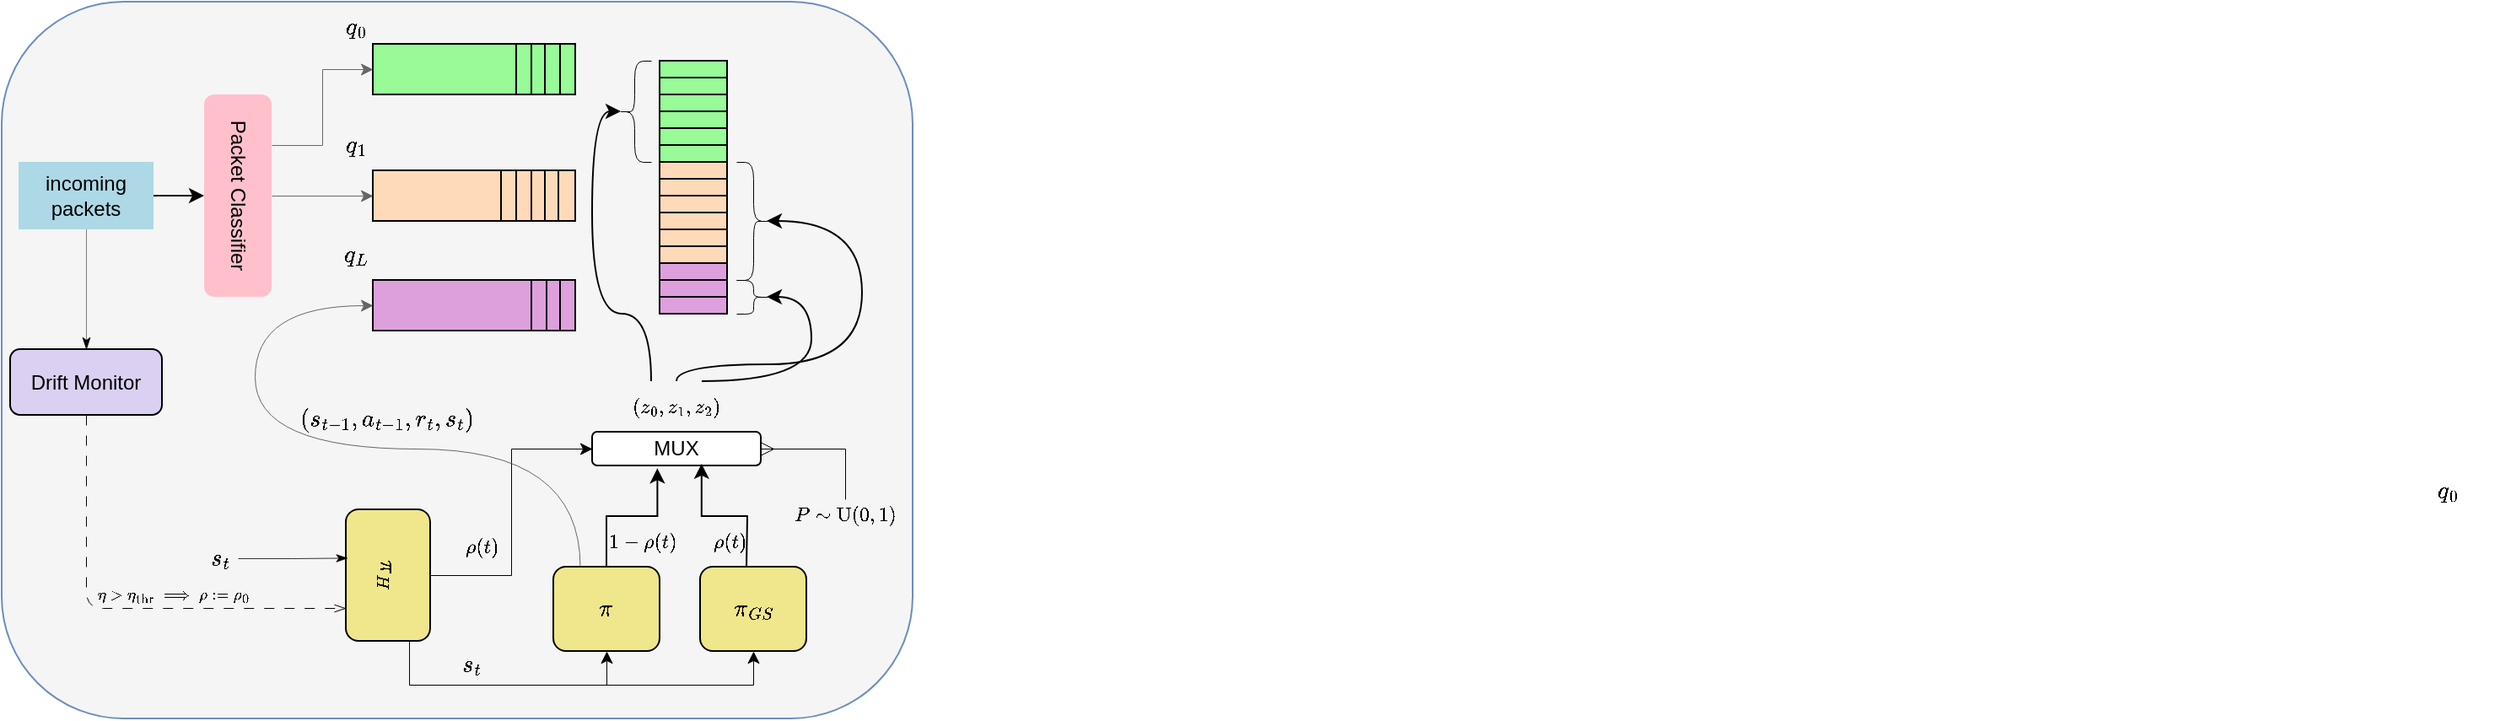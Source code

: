 <mxfile version="22.0.0" type="github">
  <diagram name="Page-1" id="48yRJna23telFu0YNoEB">
    <mxGraphModel dx="952" dy="544" grid="1" gridSize="10" guides="1" tooltips="1" connect="1" arrows="1" fold="1" page="1" pageScale="1" pageWidth="850" pageHeight="1100" math="1" shadow="0">
      <root>
        <mxCell id="0" />
        <mxCell id="1" parent="0" />
        <mxCell id="Teats__p5hXg-xirP8DH-14" value="" style="rounded=1;whiteSpace=wrap;html=1;fillColor=#f5f5f5;strokeColor=#6c8ebf;arcSize=17;gradientColor=none;" parent="1" vertex="1">
          <mxGeometry x="110" y="95" width="540" height="425" as="geometry" />
        </mxCell>
        <mxCell id="Teats__p5hXg-xirP8DH-6" style="edgeStyle=orthogonalEdgeStyle;rounded=0;orthogonalLoop=1;jettySize=auto;html=1;exitX=1;exitY=0.5;exitDx=0;exitDy=0;entryX=0.5;entryY=1;entryDx=0;entryDy=0;" parent="1" source="Teats__p5hXg-xirP8DH-1" target="Teats__p5hXg-xirP8DH-2" edge="1">
          <mxGeometry relative="1" as="geometry" />
        </mxCell>
        <mxCell id="Teats__p5hXg-xirP8DH-80" style="edgeStyle=orthogonalEdgeStyle;rounded=0;orthogonalLoop=1;jettySize=auto;html=1;exitX=0.5;exitY=1;exitDx=0;exitDy=0;entryX=0.5;entryY=0;entryDx=0;entryDy=0;dashed=1;dashPattern=1 1;strokeWidth=0.5;endArrow=classicThin;endFill=1;" parent="1" source="Teats__p5hXg-xirP8DH-1" target="Teats__p5hXg-xirP8DH-79" edge="1">
          <mxGeometry relative="1" as="geometry" />
        </mxCell>
        <mxCell id="Teats__p5hXg-xirP8DH-1" value="incoming packets" style="rounded=0;whiteSpace=wrap;html=1;fillColor=#add8e6;strokeColor=none;" parent="1" vertex="1">
          <mxGeometry x="120" y="190" width="80" height="40" as="geometry" />
        </mxCell>
        <mxCell id="Teats__p5hXg-xirP8DH-8" style="edgeStyle=orthogonalEdgeStyle;rounded=0;orthogonalLoop=1;jettySize=auto;html=1;exitX=0.5;exitY=0;exitDx=0;exitDy=0;entryX=0;entryY=0.5;entryDx=0;entryDy=0;strokeWidth=0.5;fillColor=#f5f5f5;strokeColor=#666666;" parent="1" source="Teats__p5hXg-xirP8DH-2" target="Teats__p5hXg-xirP8DH-4" edge="1">
          <mxGeometry relative="1" as="geometry" />
        </mxCell>
        <mxCell id="Teats__p5hXg-xirP8DH-10" style="edgeStyle=orthogonalEdgeStyle;rounded=0;orthogonalLoop=1;jettySize=auto;html=1;exitX=0.25;exitY=0;exitDx=0;exitDy=0;entryX=0;entryY=0.5;entryDx=0;entryDy=0;strokeWidth=0.5;fillColor=#f5f5f5;strokeColor=#666666;" parent="1" source="Teats__p5hXg-xirP8DH-2" target="Teats__p5hXg-xirP8DH-3" edge="1">
          <mxGeometry relative="1" as="geometry" />
        </mxCell>
        <mxCell id="Teats__p5hXg-xirP8DH-2" value="Packet Classifier" style="rounded=1;whiteSpace=wrap;html=1;rotation=90;fillColor=#ffc0cb;strokeColor=none;" parent="1" vertex="1">
          <mxGeometry x="190" y="190" width="120" height="40" as="geometry" />
        </mxCell>
        <mxCell id="Teats__p5hXg-xirP8DH-3" value="" style="rounded=0;whiteSpace=wrap;html=1;fillColor=#98fb98;strokeColor=default;" parent="1" vertex="1">
          <mxGeometry x="330" y="120" width="120" height="30" as="geometry" />
        </mxCell>
        <mxCell id="Teats__p5hXg-xirP8DH-4" value="" style="rounded=0;whiteSpace=wrap;html=1;fillColor=#ffdab9;strokeColor=default;" parent="1" vertex="1">
          <mxGeometry x="330" y="195" width="120" height="30" as="geometry" />
        </mxCell>
        <mxCell id="Teats__p5hXg-xirP8DH-5" value="" style="rounded=0;whiteSpace=wrap;html=1;fillColor=#dda0dd;strokeColor=default;fontColor=#ffffff;" parent="1" vertex="1">
          <mxGeometry x="330" y="260" width="120" height="30" as="geometry" />
        </mxCell>
        <mxCell id="Teats__p5hXg-xirP8DH-11" value="\(q_{0}\)" style="text;html=1;strokeColor=none;fillColor=none;align=center;verticalAlign=middle;whiteSpace=wrap;rounded=0;" parent="1" vertex="1">
          <mxGeometry x="1530" y="370" width="60" height="30" as="geometry" />
        </mxCell>
        <mxCell id="Teats__p5hXg-xirP8DH-12" value="\(q_{1}\)" style="text;html=1;strokeColor=none;fillColor=none;align=center;verticalAlign=middle;whiteSpace=wrap;rounded=0;" parent="1" vertex="1">
          <mxGeometry x="290" y="165" width="60" height="30" as="geometry" />
        </mxCell>
        <mxCell id="Teats__p5hXg-xirP8DH-16" value="\(q_{0}\)" style="text;html=1;strokeColor=none;fillColor=none;align=center;verticalAlign=middle;whiteSpace=wrap;rounded=0;" parent="1" vertex="1">
          <mxGeometry x="290" y="95" width="60" height="30" as="geometry" />
        </mxCell>
        <mxCell id="Teats__p5hXg-xirP8DH-17" value="\(q_{L}\)" style="text;html=1;strokeColor=none;fillColor=none;align=center;verticalAlign=middle;whiteSpace=wrap;rounded=0;" parent="1" vertex="1">
          <mxGeometry x="290" y="230" width="60" height="30" as="geometry" />
        </mxCell>
        <mxCell id="Teats__p5hXg-xirP8DH-98" style="edgeStyle=orthogonalEdgeStyle;rounded=0;orthogonalLoop=1;jettySize=auto;html=1;exitX=0.5;exitY=0;exitDx=0;exitDy=0;entryX=0;entryY=0.5;entryDx=0;entryDy=0;strokeWidth=0.5;" parent="1" source="Teats__p5hXg-xirP8DH-18" target="Teats__p5hXg-xirP8DH-89" edge="1">
          <mxGeometry relative="1" as="geometry" />
        </mxCell>
        <mxCell id="oeFOPrnxt1-oT4scv9o3-5" style="edgeStyle=orthogonalEdgeStyle;rounded=0;orthogonalLoop=1;jettySize=auto;html=1;exitX=1;exitY=0.25;exitDx=0;exitDy=0;entryX=0.5;entryY=1;entryDx=0;entryDy=0;strokeWidth=0.5;" edge="1" parent="1" source="Teats__p5hXg-xirP8DH-18" target="Teats__p5hXg-xirP8DH-20">
          <mxGeometry relative="1" as="geometry" />
        </mxCell>
        <mxCell id="oeFOPrnxt1-oT4scv9o3-6" style="edgeStyle=orthogonalEdgeStyle;rounded=0;orthogonalLoop=1;jettySize=auto;html=1;exitX=1;exitY=0.25;exitDx=0;exitDy=0;entryX=0.5;entryY=1;entryDx=0;entryDy=0;strokeWidth=0.5;" edge="1" parent="1" source="Teats__p5hXg-xirP8DH-18" target="Teats__p5hXg-xirP8DH-41">
          <mxGeometry relative="1" as="geometry" />
        </mxCell>
        <mxCell id="Teats__p5hXg-xirP8DH-18" value="\(\pi_{H}\)" style="rounded=1;whiteSpace=wrap;html=1;rotation=90;fillColor=#f0e68c;" parent="1" vertex="1">
          <mxGeometry x="300" y="410" width="78" height="50" as="geometry" />
        </mxCell>
        <mxCell id="oeFOPrnxt1-oT4scv9o3-18" style="edgeStyle=orthogonalEdgeStyle;rounded=0;orthogonalLoop=1;jettySize=auto;html=1;exitX=0.25;exitY=0;exitDx=0;exitDy=0;entryX=0;entryY=0.5;entryDx=0;entryDy=0;curved=1;strokeWidth=0.5;fillColor=#f5f5f5;strokeColor=#666666;" edge="1" parent="1" source="Teats__p5hXg-xirP8DH-20" target="Teats__p5hXg-xirP8DH-5">
          <mxGeometry relative="1" as="geometry">
            <Array as="points">
              <mxPoint x="453" y="360" />
              <mxPoint x="260" y="360" />
              <mxPoint x="260" y="275" />
            </Array>
          </mxGeometry>
        </mxCell>
        <mxCell id="Teats__p5hXg-xirP8DH-20" value="\(\pi\)" style="rounded=1;whiteSpace=wrap;html=1;fillColor=#f0e68c;" parent="1" vertex="1">
          <mxGeometry x="437" y="430" width="63" height="50" as="geometry" />
        </mxCell>
        <mxCell id="Teats__p5hXg-xirP8DH-25" style="edgeStyle=orthogonalEdgeStyle;rounded=0;orthogonalLoop=1;jettySize=auto;html=1;exitX=0.75;exitY=0;exitDx=0;exitDy=0;entryX=0.75;entryY=1;entryDx=0;entryDy=0;strokeColor=default;endArrow=none;endFill=0;" parent="1" edge="1">
          <mxGeometry relative="1" as="geometry">
            <mxPoint x="440" y="195" as="sourcePoint" />
            <mxPoint x="440" y="225" as="targetPoint" />
          </mxGeometry>
        </mxCell>
        <mxCell id="Teats__p5hXg-xirP8DH-29" style="edgeStyle=orthogonalEdgeStyle;rounded=0;orthogonalLoop=1;jettySize=auto;html=1;exitX=0.75;exitY=0;exitDx=0;exitDy=0;entryX=0.75;entryY=1;entryDx=0;entryDy=0;endArrow=none;endFill=0;" parent="1" edge="1">
          <mxGeometry relative="1" as="geometry">
            <mxPoint x="441" y="260" as="sourcePoint" />
            <mxPoint x="441" y="290" as="targetPoint" />
          </mxGeometry>
        </mxCell>
        <mxCell id="Teats__p5hXg-xirP8DH-30" style="edgeStyle=orthogonalEdgeStyle;rounded=0;orthogonalLoop=1;jettySize=auto;html=1;exitX=0.5;exitY=0;exitDx=0;exitDy=0;entryX=0.5;entryY=1;entryDx=0;entryDy=0;endArrow=none;endFill=0;" parent="1" edge="1">
          <mxGeometry relative="1" as="geometry">
            <mxPoint x="433" y="260" as="sourcePoint" />
            <mxPoint x="433" y="290" as="targetPoint" />
          </mxGeometry>
        </mxCell>
        <mxCell id="Teats__p5hXg-xirP8DH-31" style="edgeStyle=orthogonalEdgeStyle;rounded=0;orthogonalLoop=1;jettySize=auto;html=1;exitX=0.5;exitY=0;exitDx=0;exitDy=0;entryX=0.5;entryY=1;entryDx=0;entryDy=0;endArrow=none;endFill=0;" parent="1" edge="1">
          <mxGeometry relative="1" as="geometry">
            <mxPoint x="432" y="120" as="sourcePoint" />
            <mxPoint x="432" y="150" as="targetPoint" />
          </mxGeometry>
        </mxCell>
        <mxCell id="Teats__p5hXg-xirP8DH-32" style="edgeStyle=orthogonalEdgeStyle;rounded=0;orthogonalLoop=1;jettySize=auto;html=1;exitX=0.75;exitY=0;exitDx=0;exitDy=0;entryX=0.75;entryY=1;entryDx=0;entryDy=0;endArrow=none;endFill=0;" parent="1" edge="1">
          <mxGeometry relative="1" as="geometry">
            <mxPoint x="441" y="120" as="sourcePoint" />
            <mxPoint x="441" y="150" as="targetPoint" />
          </mxGeometry>
        </mxCell>
        <mxCell id="Teats__p5hXg-xirP8DH-33" style="edgeStyle=orthogonalEdgeStyle;rounded=0;orthogonalLoop=1;jettySize=auto;html=1;exitX=0.5;exitY=0;exitDx=0;exitDy=0;entryX=0.5;entryY=1;entryDx=0;entryDy=0;endArrow=none;endFill=0;" parent="1" edge="1">
          <mxGeometry relative="1" as="geometry">
            <mxPoint x="432" y="195" as="sourcePoint" />
            <mxPoint x="432" y="225" as="targetPoint" />
          </mxGeometry>
        </mxCell>
        <mxCell id="Teats__p5hXg-xirP8DH-36" value="" style="rounded=0;whiteSpace=wrap;html=1;" parent="1" vertex="1">
          <mxGeometry x="500" y="130" width="40" height="150" as="geometry" />
        </mxCell>
        <mxCell id="Teats__p5hXg-xirP8DH-41" value="\(\pi_{GS}\)" style="rounded=1;whiteSpace=wrap;html=1;fillColor=#f0e68c;" parent="1" vertex="1">
          <mxGeometry x="524" y="430" width="63" height="50" as="geometry" />
        </mxCell>
        <mxCell id="Teats__p5hXg-xirP8DH-42" value="&lt;font style=&quot;font-size: 10px;&quot;&gt;\(\rho(t)\)&lt;/font&gt;" style="text;html=1;strokeColor=none;fillColor=none;align=center;verticalAlign=middle;whiteSpace=wrap;rounded=0;" parent="1" vertex="1">
          <mxGeometry x="512" y="400" width="60" height="30" as="geometry" />
        </mxCell>
        <mxCell id="Teats__p5hXg-xirP8DH-45" value="&lt;font style=&quot;font-size: 10px;&quot;&gt;\(1- \rho(t)\)&lt;/font&gt;" style="text;html=1;strokeColor=none;fillColor=none;align=center;verticalAlign=middle;whiteSpace=wrap;rounded=0;" parent="1" vertex="1">
          <mxGeometry x="460" y="400" width="60" height="30" as="geometry" />
        </mxCell>
        <mxCell id="Teats__p5hXg-xirP8DH-50" value="" style="rounded=0;whiteSpace=wrap;html=1;fillColor=#98fb98;" parent="1" vertex="1">
          <mxGeometry x="500" y="130" width="40" height="10" as="geometry" />
        </mxCell>
        <mxCell id="Teats__p5hXg-xirP8DH-52" value="" style="rounded=0;whiteSpace=wrap;html=1;fillColor=#98fb98;" parent="1" vertex="1">
          <mxGeometry x="500" y="140" width="40" height="10" as="geometry" />
        </mxCell>
        <mxCell id="Teats__p5hXg-xirP8DH-53" value="" style="rounded=0;whiteSpace=wrap;html=1;fillColor=#98fb98;" parent="1" vertex="1">
          <mxGeometry x="500" y="150" width="40" height="10" as="geometry" />
        </mxCell>
        <mxCell id="Teats__p5hXg-xirP8DH-54" value="" style="rounded=0;whiteSpace=wrap;html=1;fillColor=#98fb98;" parent="1" vertex="1">
          <mxGeometry x="500" y="160" width="40" height="10" as="geometry" />
        </mxCell>
        <mxCell id="Teats__p5hXg-xirP8DH-55" value="" style="rounded=0;whiteSpace=wrap;html=1;fillColor=#98fb98;" parent="1" vertex="1">
          <mxGeometry x="500" y="170" width="40" height="10" as="geometry" />
        </mxCell>
        <mxCell id="Teats__p5hXg-xirP8DH-56" value="" style="rounded=0;whiteSpace=wrap;html=1;fillColor=#98fb98;" parent="1" vertex="1">
          <mxGeometry x="500" y="180" width="40" height="10" as="geometry" />
        </mxCell>
        <mxCell id="Teats__p5hXg-xirP8DH-57" value="" style="rounded=0;whiteSpace=wrap;html=1;fillColor=#ffdab9;" parent="1" vertex="1">
          <mxGeometry x="500" y="190" width="40" height="10" as="geometry" />
        </mxCell>
        <mxCell id="Teats__p5hXg-xirP8DH-58" value="" style="rounded=0;whiteSpace=wrap;html=1;fillColor=#ffdab9;" parent="1" vertex="1">
          <mxGeometry x="500" y="200" width="40" height="10" as="geometry" />
        </mxCell>
        <mxCell id="Teats__p5hXg-xirP8DH-59" value="" style="rounded=0;whiteSpace=wrap;html=1;fillColor=#ffdab9;" parent="1" vertex="1">
          <mxGeometry x="500" y="210" width="40" height="10" as="geometry" />
        </mxCell>
        <mxCell id="Teats__p5hXg-xirP8DH-60" value="" style="rounded=0;whiteSpace=wrap;html=1;fillColor=#ffdab9;" parent="1" vertex="1">
          <mxGeometry x="500" y="220" width="40" height="10" as="geometry" />
        </mxCell>
        <mxCell id="Teats__p5hXg-xirP8DH-61" value="" style="rounded=0;whiteSpace=wrap;html=1;fillColor=#ffdab9;" parent="1" vertex="1">
          <mxGeometry x="500" y="230" width="40" height="10" as="geometry" />
        </mxCell>
        <mxCell id="Teats__p5hXg-xirP8DH-62" value="" style="rounded=0;whiteSpace=wrap;html=1;fillColor=#ffdab9;" parent="1" vertex="1">
          <mxGeometry x="500" y="240" width="40" height="10" as="geometry" />
        </mxCell>
        <mxCell id="Teats__p5hXg-xirP8DH-63" value="" style="rounded=0;whiteSpace=wrap;html=1;fillColor=#dda0dd;" parent="1" vertex="1">
          <mxGeometry x="500" y="250" width="40" height="10" as="geometry" />
        </mxCell>
        <mxCell id="Teats__p5hXg-xirP8DH-64" value="" style="rounded=0;whiteSpace=wrap;html=1;fillColor=#dda0dd;" parent="1" vertex="1">
          <mxGeometry x="500" y="260" width="40" height="10" as="geometry" />
        </mxCell>
        <mxCell id="Teats__p5hXg-xirP8DH-65" value="" style="rounded=0;whiteSpace=wrap;html=1;fillColor=#dda0dd;" parent="1" vertex="1">
          <mxGeometry x="500" y="270" width="40" height="10" as="geometry" />
        </mxCell>
        <mxCell id="Teats__p5hXg-xirP8DH-71" style="edgeStyle=orthogonalEdgeStyle;rounded=0;orthogonalLoop=1;jettySize=auto;html=1;exitX=0.5;exitY=0;exitDx=0;exitDy=0;entryX=0.5;entryY=1;entryDx=0;entryDy=0;endArrow=none;endFill=0;" parent="1" edge="1">
          <mxGeometry relative="1" as="geometry">
            <mxPoint x="424" y="195" as="sourcePoint" />
            <mxPoint x="424" y="225" as="targetPoint" />
          </mxGeometry>
        </mxCell>
        <mxCell id="Teats__p5hXg-xirP8DH-72" style="edgeStyle=orthogonalEdgeStyle;rounded=0;orthogonalLoop=1;jettySize=auto;html=1;exitX=0.5;exitY=0;exitDx=0;exitDy=0;entryX=0.5;entryY=1;entryDx=0;entryDy=0;endArrow=none;endFill=0;" parent="1" edge="1">
          <mxGeometry relative="1" as="geometry">
            <mxPoint x="415" y="195" as="sourcePoint" />
            <mxPoint x="415" y="225" as="targetPoint" />
          </mxGeometry>
        </mxCell>
        <mxCell id="Teats__p5hXg-xirP8DH-73" style="edgeStyle=orthogonalEdgeStyle;rounded=0;orthogonalLoop=1;jettySize=auto;html=1;exitX=0.5;exitY=0;exitDx=0;exitDy=0;entryX=0.5;entryY=1;entryDx=0;entryDy=0;endArrow=none;endFill=0;" parent="1" edge="1">
          <mxGeometry relative="1" as="geometry">
            <mxPoint x="406" y="195" as="sourcePoint" />
            <mxPoint x="406" y="225" as="targetPoint" />
          </mxGeometry>
        </mxCell>
        <mxCell id="Teats__p5hXg-xirP8DH-74" style="edgeStyle=orthogonalEdgeStyle;rounded=0;orthogonalLoop=1;jettySize=auto;html=1;exitX=0.5;exitY=0;exitDx=0;exitDy=0;entryX=0.5;entryY=1;entryDx=0;entryDy=0;endArrow=none;endFill=0;" parent="1" edge="1">
          <mxGeometry relative="1" as="geometry">
            <mxPoint x="424" y="120" as="sourcePoint" />
            <mxPoint x="424" y="150" as="targetPoint" />
          </mxGeometry>
        </mxCell>
        <mxCell id="Teats__p5hXg-xirP8DH-76" style="edgeStyle=orthogonalEdgeStyle;rounded=0;orthogonalLoop=1;jettySize=auto;html=1;exitX=0.5;exitY=0;exitDx=0;exitDy=0;entryX=0.5;entryY=1;entryDx=0;entryDy=0;endArrow=none;endFill=0;" parent="1" edge="1">
          <mxGeometry relative="1" as="geometry">
            <mxPoint x="415" y="120" as="sourcePoint" />
            <mxPoint x="415" y="150" as="targetPoint" />
          </mxGeometry>
        </mxCell>
        <mxCell id="Teats__p5hXg-xirP8DH-77" style="edgeStyle=orthogonalEdgeStyle;rounded=0;orthogonalLoop=1;jettySize=auto;html=1;exitX=0.75;exitY=0;exitDx=0;exitDy=0;entryX=0.75;entryY=1;entryDx=0;entryDy=0;endArrow=none;endFill=0;" parent="1" edge="1">
          <mxGeometry relative="1" as="geometry">
            <mxPoint x="424" y="260" as="sourcePoint" />
            <mxPoint x="424" y="290" as="targetPoint" />
          </mxGeometry>
        </mxCell>
        <mxCell id="Teats__p5hXg-xirP8DH-78" value="\( ( s_{t-1}, a_{t-1}, r_t, s_t ) \)" style="text;html=1;strokeColor=none;fillColor=none;align=center;verticalAlign=middle;whiteSpace=wrap;rounded=0;" parent="1" vertex="1">
          <mxGeometry x="309" y="328" width="60" height="30" as="geometry" />
        </mxCell>
        <mxCell id="Teats__p5hXg-xirP8DH-81" style="edgeStyle=orthogonalEdgeStyle;orthogonalLoop=1;jettySize=auto;html=1;exitX=0.5;exitY=1;exitDx=0;exitDy=0;entryX=0.75;entryY=1;entryDx=0;entryDy=0;endArrow=openThin;endFill=0;dashed=1;dashPattern=12 12;rounded=1;strokeWidth=0.5;" parent="1" source="Teats__p5hXg-xirP8DH-79" target="Teats__p5hXg-xirP8DH-18" edge="1">
          <mxGeometry relative="1" as="geometry" />
        </mxCell>
        <mxCell id="Teats__p5hXg-xirP8DH-79" value="Drift Monitor" style="rounded=1;whiteSpace=wrap;html=1;fillColor=#dbd0f2;" parent="1" vertex="1">
          <mxGeometry x="115" y="301" width="90" height="39" as="geometry" />
        </mxCell>
        <mxCell id="Teats__p5hXg-xirP8DH-82" value="\(s_t\)" style="text;html=1;strokeColor=none;fillColor=none;align=center;verticalAlign=middle;whiteSpace=wrap;rounded=0;" parent="1" vertex="1">
          <mxGeometry x="230" y="410" width="20" height="30" as="geometry" />
        </mxCell>
        <mxCell id="Teats__p5hXg-xirP8DH-86" style="edgeStyle=orthogonalEdgeStyle;rounded=0;orthogonalLoop=1;jettySize=auto;html=1;exitX=1;exitY=0.5;exitDx=0;exitDy=0;entryX=0.368;entryY=0.98;entryDx=0;entryDy=0;entryPerimeter=0;strokeWidth=0.4;endArrow=classicThin;endFill=1;" parent="1" source="Teats__p5hXg-xirP8DH-82" target="Teats__p5hXg-xirP8DH-18" edge="1">
          <mxGeometry relative="1" as="geometry" />
        </mxCell>
        <mxCell id="Teats__p5hXg-xirP8DH-88" value="&lt;font style=&quot;font-size: 8px;&quot;&gt;\( \eta &amp;gt; \eta_{\text{thr}} \implies \rho := \rho_{0} \)&lt;/font&gt;" style="text;html=1;strokeColor=none;fillColor=none;align=center;verticalAlign=middle;whiteSpace=wrap;rounded=0;strokeWidth=0.5;" parent="1" vertex="1">
          <mxGeometry x="165" y="430" width="95" height="30" as="geometry" />
        </mxCell>
        <mxCell id="Teats__p5hXg-xirP8DH-89" value="MUX" style="rounded=1;whiteSpace=wrap;html=1;" parent="1" vertex="1">
          <mxGeometry x="460" y="350" width="100" height="20" as="geometry" />
        </mxCell>
        <mxCell id="Teats__p5hXg-xirP8DH-94" style="edgeStyle=orthogonalEdgeStyle;rounded=0;orthogonalLoop=1;jettySize=auto;html=1;exitX=0.5;exitY=1;exitDx=0;exitDy=0;" parent="1" source="Teats__p5hXg-xirP8DH-41" target="Teats__p5hXg-xirP8DH-41" edge="1">
          <mxGeometry relative="1" as="geometry" />
        </mxCell>
        <mxCell id="Teats__p5hXg-xirP8DH-95" style="edgeStyle=orthogonalEdgeStyle;rounded=0;orthogonalLoop=1;jettySize=auto;html=1;exitX=0.5;exitY=0;exitDx=0;exitDy=0;entryX=0.387;entryY=1.084;entryDx=0;entryDy=0;entryPerimeter=0;" parent="1" source="Teats__p5hXg-xirP8DH-20" target="Teats__p5hXg-xirP8DH-89" edge="1">
          <mxGeometry relative="1" as="geometry" />
        </mxCell>
        <mxCell id="Teats__p5hXg-xirP8DH-96" style="edgeStyle=orthogonalEdgeStyle;rounded=0;orthogonalLoop=1;jettySize=auto;html=1;exitX=0.5;exitY=0;exitDx=0;exitDy=0;entryX=0.649;entryY=0.947;entryDx=0;entryDy=0;entryPerimeter=0;" parent="1" target="Teats__p5hXg-xirP8DH-89" edge="1">
          <mxGeometry relative="1" as="geometry">
            <mxPoint x="551.5" y="430" as="sourcePoint" />
          </mxGeometry>
        </mxCell>
        <mxCell id="Teats__p5hXg-xirP8DH-99" value="&lt;font style=&quot;font-size: 10px;&quot;&gt;\(\rho(t)\)&lt;/font&gt;" style="text;html=1;strokeColor=none;fillColor=none;align=center;verticalAlign=middle;whiteSpace=wrap;rounded=0;" parent="1" vertex="1">
          <mxGeometry x="365" y="403" width="60" height="30" as="geometry" />
        </mxCell>
        <mxCell id="oeFOPrnxt1-oT4scv9o3-3" style="edgeStyle=orthogonalEdgeStyle;rounded=0;orthogonalLoop=1;jettySize=auto;html=1;exitX=0.5;exitY=0;exitDx=0;exitDy=0;entryX=1;entryY=0.5;entryDx=0;entryDy=0;strokeWidth=0.5;endArrow=ERmany;endFill=0;" edge="1" parent="1" source="Teats__p5hXg-xirP8DH-100" target="Teats__p5hXg-xirP8DH-89">
          <mxGeometry relative="1" as="geometry" />
        </mxCell>
        <mxCell id="Teats__p5hXg-xirP8DH-100" value="&lt;div style=&quot;font-size: 10px;&quot;&gt;&lt;div style=&quot;border-color: var(--border-color);&quot;&gt;&lt;font style=&quot;border-color: var(--border-color); font-size: 10px;&quot;&gt;\(P \sim \text{U}(0,1) \)&lt;/font&gt;&lt;/div&gt;&lt;div style=&quot;border-color: var(--border-color);&quot;&gt;&lt;br style=&quot;border-color: var(--border-color);&quot;&gt;&lt;/div&gt;&lt;/div&gt;" style="text;html=1;strokeColor=none;fillColor=none;align=center;verticalAlign=middle;whiteSpace=wrap;rounded=0;" parent="1" vertex="1">
          <mxGeometry x="580" y="390" width="60" height="30" as="geometry" />
        </mxCell>
        <mxCell id="oeFOPrnxt1-oT4scv9o3-4" value="&lt;font style=&quot;font-size: 10px;&quot;&gt;\((z_{0}, z_{1}, z_{2})\)&lt;/font&gt;" style="text;html=1;strokeColor=none;fillColor=none;align=center;verticalAlign=middle;whiteSpace=wrap;rounded=0;" vertex="1" parent="1">
          <mxGeometry x="480" y="320" width="60" height="30" as="geometry" />
        </mxCell>
        <mxCell id="oeFOPrnxt1-oT4scv9o3-7" value="\(s_t\)" style="text;html=1;strokeColor=none;fillColor=none;align=center;verticalAlign=middle;whiteSpace=wrap;rounded=0;" vertex="1" parent="1">
          <mxGeometry x="379" y="473" width="20" height="30" as="geometry" />
        </mxCell>
        <mxCell id="oeFOPrnxt1-oT4scv9o3-8" value="" style="shape=curlyBracket;whiteSpace=wrap;html=1;rounded=1;flipH=1;labelPosition=right;verticalLabelPosition=middle;align=left;verticalAlign=middle;size=0.5;strokeWidth=0.5;rotation=-180;" vertex="1" parent="1">
          <mxGeometry x="475" y="130" width="20" height="60" as="geometry" />
        </mxCell>
        <mxCell id="oeFOPrnxt1-oT4scv9o3-9" value="" style="shape=curlyBracket;whiteSpace=wrap;html=1;rounded=1;flipH=1;labelPosition=right;verticalLabelPosition=middle;align=left;verticalAlign=middle;size=0.5;strokeWidth=0.5;" vertex="1" parent="1">
          <mxGeometry x="545.5" y="190" width="20" height="70" as="geometry" />
        </mxCell>
        <mxCell id="oeFOPrnxt1-oT4scv9o3-10" value="" style="shape=curlyBracket;whiteSpace=wrap;html=1;rounded=1;flipH=1;labelPosition=right;verticalLabelPosition=middle;align=left;verticalAlign=middle;size=0.5;strokeWidth=0.5;" vertex="1" parent="1">
          <mxGeometry x="545.5" y="260" width="20" height="20" as="geometry" />
        </mxCell>
        <mxCell id="oeFOPrnxt1-oT4scv9o3-14" style="edgeStyle=orthogonalEdgeStyle;orthogonalLoop=1;jettySize=auto;html=1;exitX=0.25;exitY=0;exitDx=0;exitDy=0;entryX=0.1;entryY=0.5;entryDx=0;entryDy=0;entryPerimeter=0;elbow=vertical;strokeColor=#000000;curved=1;strokeWidth=1;" edge="1" parent="1" source="oeFOPrnxt1-oT4scv9o3-4" target="oeFOPrnxt1-oT4scv9o3-8">
          <mxGeometry relative="1" as="geometry">
            <Array as="points">
              <mxPoint x="495" y="280" />
              <mxPoint x="460" y="280" />
              <mxPoint x="460" y="160" />
            </Array>
          </mxGeometry>
        </mxCell>
        <mxCell id="oeFOPrnxt1-oT4scv9o3-15" style="edgeStyle=orthogonalEdgeStyle;rounded=0;orthogonalLoop=1;jettySize=auto;html=1;exitX=0.5;exitY=0;exitDx=0;exitDy=0;entryX=0.1;entryY=0.5;entryDx=0;entryDy=0;entryPerimeter=0;curved=1;" edge="1" parent="1" source="oeFOPrnxt1-oT4scv9o3-4" target="oeFOPrnxt1-oT4scv9o3-9">
          <mxGeometry relative="1" as="geometry">
            <Array as="points">
              <mxPoint x="510" y="310" />
              <mxPoint x="620" y="310" />
              <mxPoint x="620" y="225" />
            </Array>
          </mxGeometry>
        </mxCell>
        <mxCell id="oeFOPrnxt1-oT4scv9o3-16" style="edgeStyle=orthogonalEdgeStyle;rounded=0;orthogonalLoop=1;jettySize=auto;html=1;exitX=0.75;exitY=0;exitDx=0;exitDy=0;entryX=0.1;entryY=0.5;entryDx=0;entryDy=0;entryPerimeter=0;curved=1;" edge="1" parent="1" source="oeFOPrnxt1-oT4scv9o3-4" target="oeFOPrnxt1-oT4scv9o3-10">
          <mxGeometry relative="1" as="geometry">
            <Array as="points">
              <mxPoint x="590" y="320" />
              <mxPoint x="590" y="270" />
            </Array>
          </mxGeometry>
        </mxCell>
      </root>
    </mxGraphModel>
  </diagram>
</mxfile>
